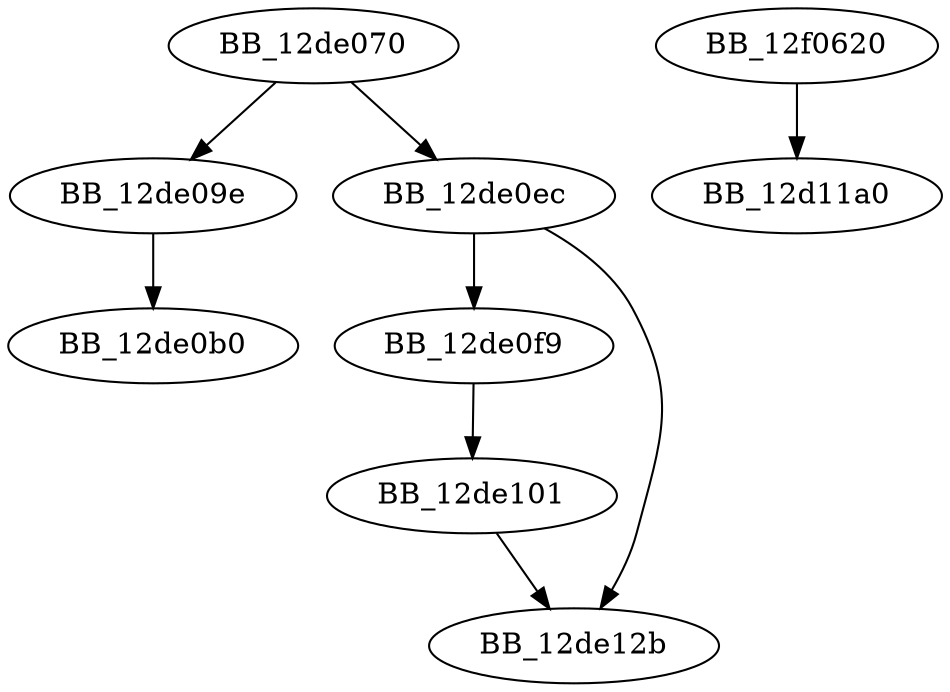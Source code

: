 DiGraph sub_12DE070{
BB_12de070->BB_12de09e
BB_12de070->BB_12de0ec
BB_12de09e->BB_12de0b0
BB_12de0ec->BB_12de0f9
BB_12de0ec->BB_12de12b
BB_12de0f9->BB_12de101
BB_12de101->BB_12de12b
BB_12f0620->BB_12d11a0
}
